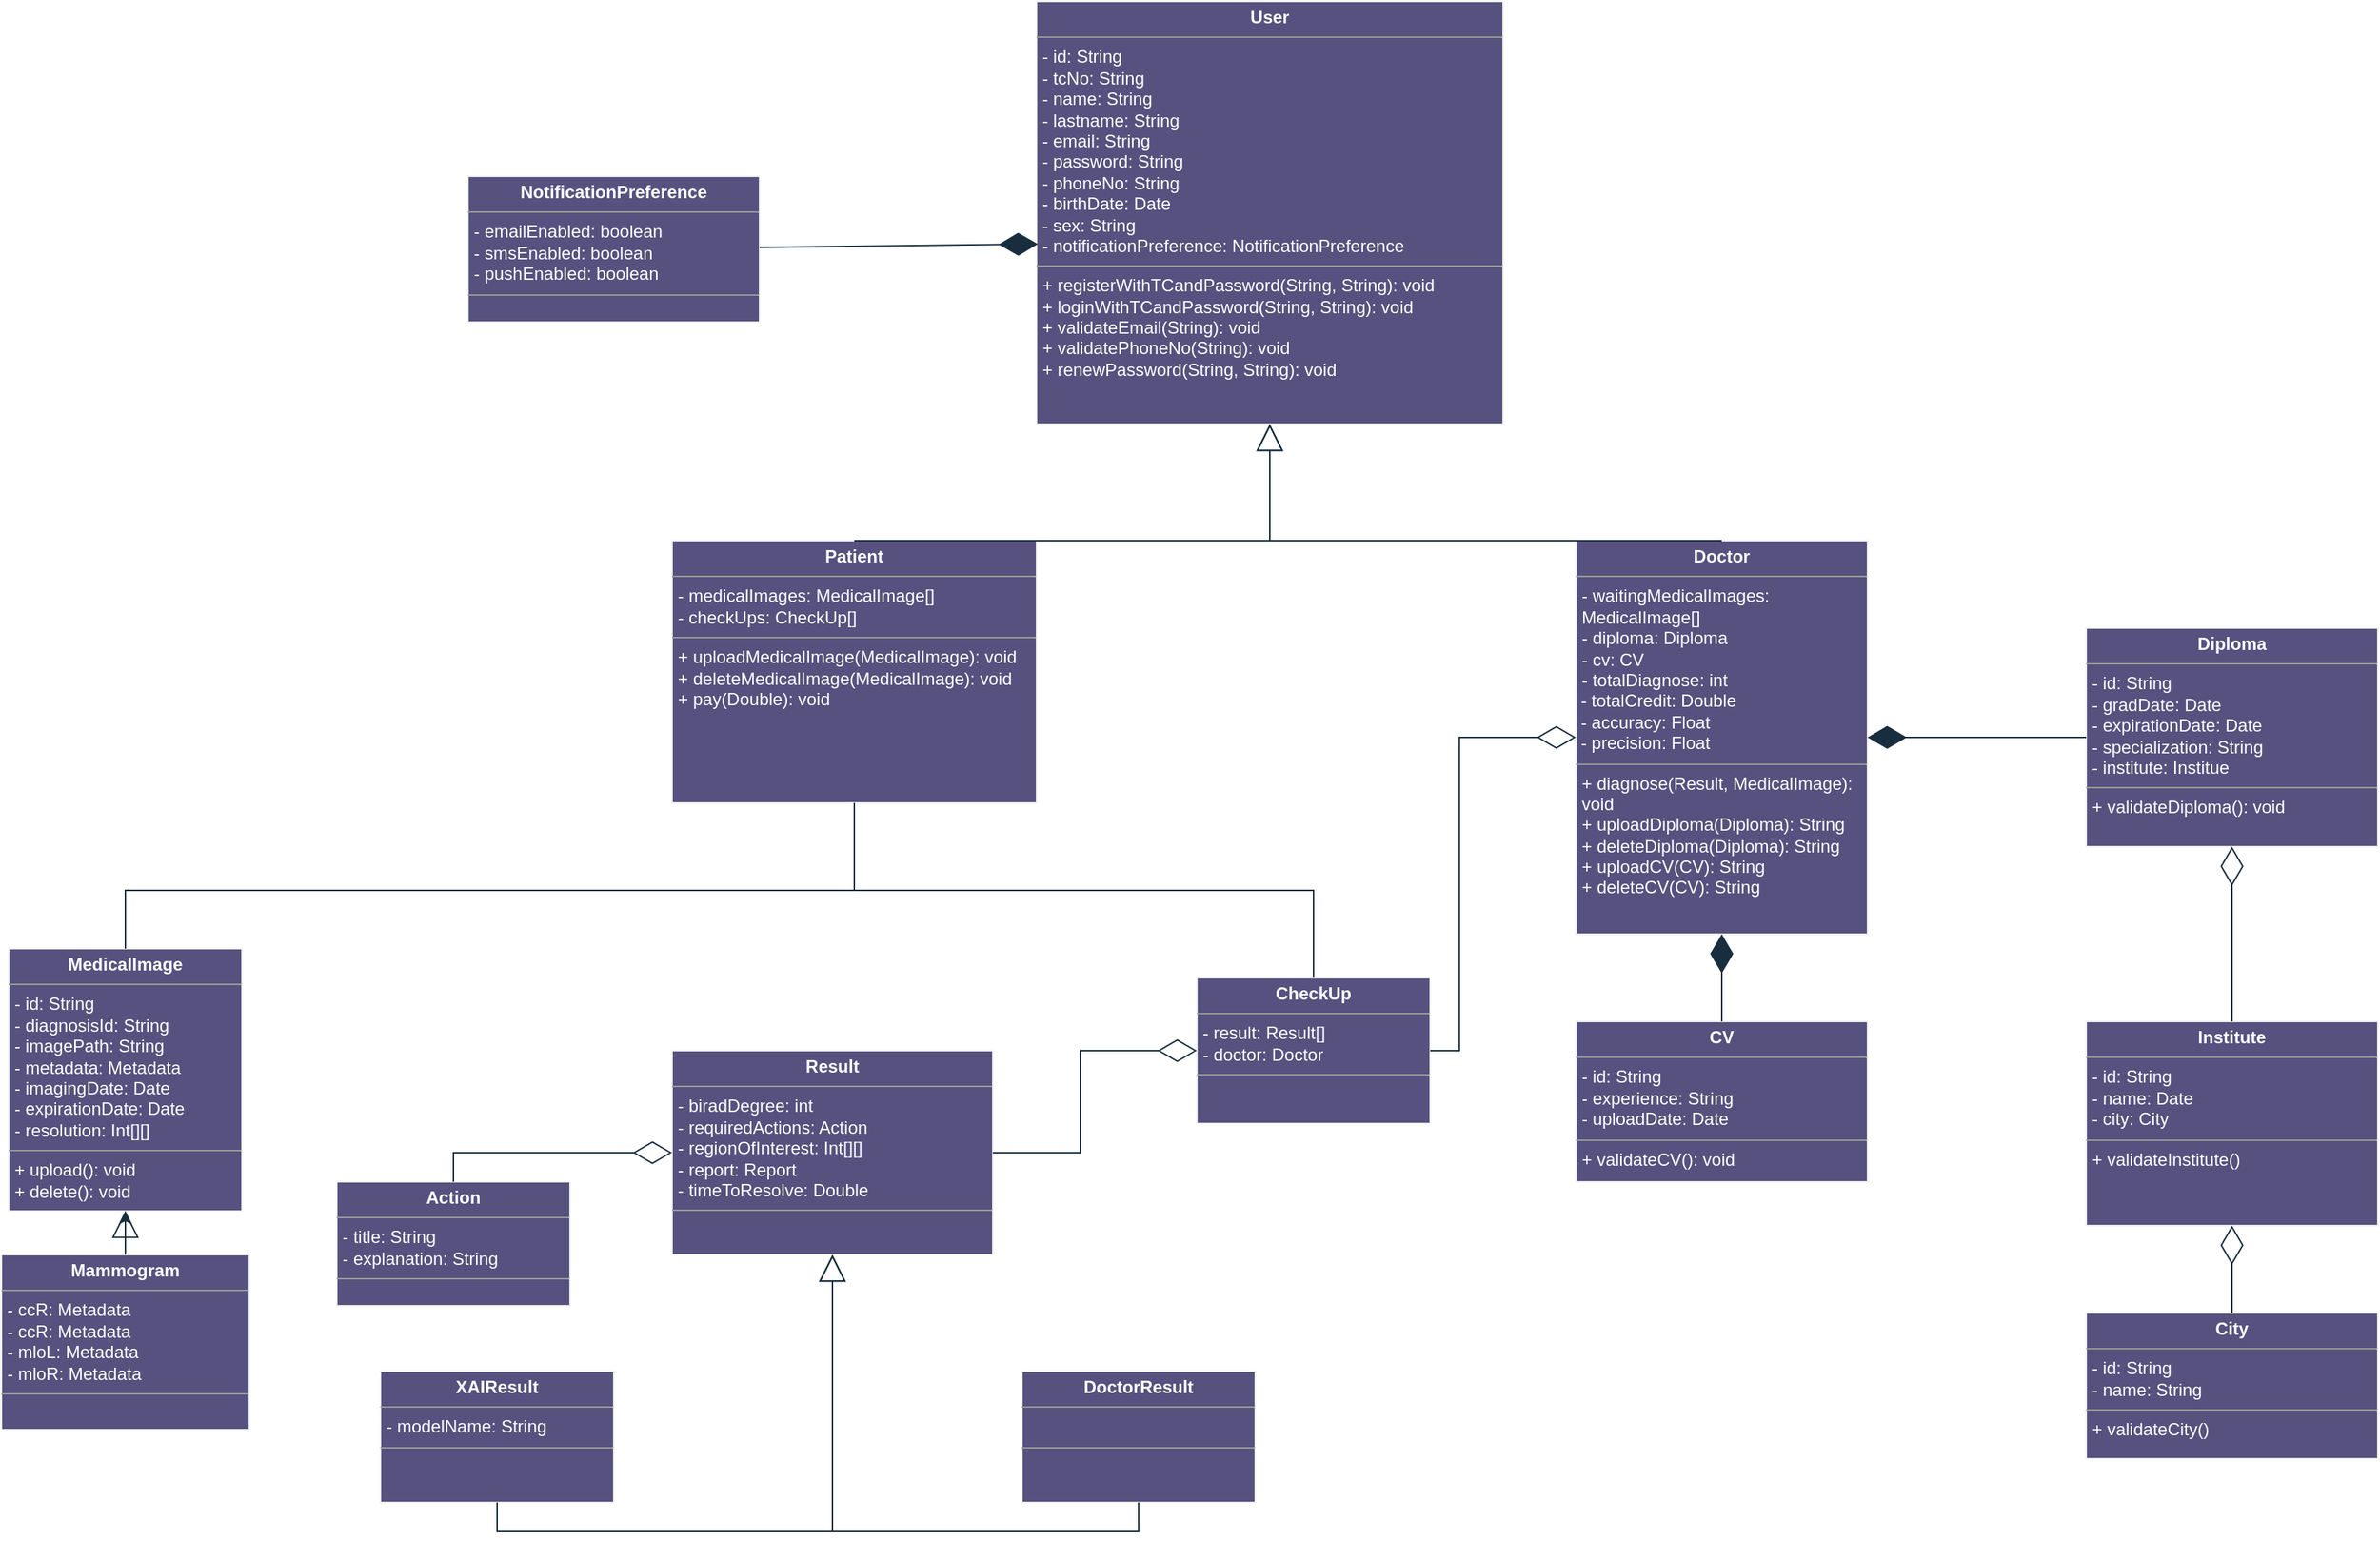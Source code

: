 <mxfile version="22.1.7" type="github">
  <diagram name="Page-1" id="C0edTxQISSR7YkT9q-Mf">
    <mxGraphModel dx="3859" dy="1335" grid="1" gridSize="10" guides="1" tooltips="1" connect="1" arrows="1" fold="1" page="1" pageScale="1" pageWidth="1169" pageHeight="827" background="none" math="0" shadow="0">
      <root>
        <mxCell id="0" />
        <mxCell id="1" parent="0" />
        <mxCell id="ESNyg1Bcx6jrkvFsVH8l-1" value="&lt;p style=&quot;margin:0px;margin-top:4px;text-align:center;&quot;&gt;&lt;b&gt;User&lt;/b&gt;&lt;/p&gt;&lt;hr size=&quot;1&quot;&gt;&lt;p style=&quot;margin:0px;margin-left:4px;&quot;&gt;- id: String&lt;/p&gt;&lt;p style=&quot;margin:0px;margin-left:4px;&quot;&gt;- tcNo: String&lt;/p&gt;&lt;p style=&quot;margin:0px;margin-left:4px;&quot;&gt;- name: String&lt;/p&gt;&lt;p style=&quot;margin:0px;margin-left:4px;&quot;&gt;- lastname: String&lt;/p&gt;&lt;p style=&quot;margin:0px;margin-left:4px;&quot;&gt;- email: String&lt;/p&gt;&lt;p style=&quot;margin:0px;margin-left:4px;&quot;&gt;- password: String&lt;/p&gt;&lt;p style=&quot;margin:0px;margin-left:4px;&quot;&gt;- phoneNo: String&lt;/p&gt;&lt;p style=&quot;margin:0px;margin-left:4px;&quot;&gt;- birthDate: Date&lt;/p&gt;&lt;p style=&quot;margin:0px;margin-left:4px;&quot;&gt;- sex: String&lt;/p&gt;&lt;p style=&quot;margin:0px;margin-left:4px;&quot;&gt;- notificationPreference: NotificationPreference&lt;/p&gt;&lt;hr size=&quot;1&quot;&gt;&lt;p style=&quot;margin:0px;margin-left:4px;&quot;&gt;+ registerWithTCandPassword(String, String): void&lt;/p&gt;&lt;p style=&quot;margin:0px;margin-left:4px;&quot;&gt;+ loginWithTCandPassword(String, String): void&lt;/p&gt;&lt;p style=&quot;margin:0px;margin-left:4px;&quot;&gt;+ validateEmail(String): void&lt;/p&gt;&lt;p style=&quot;margin:0px;margin-left:4px;&quot;&gt;+ validatePhoneNo(String): void&lt;/p&gt;&lt;p style=&quot;margin:0px;margin-left:4px;&quot;&gt;+ renewPassword(String, String): void&lt;/p&gt;" style="verticalAlign=top;align=left;overflow=fill;fontSize=12;fontFamily=Helvetica;html=1;whiteSpace=wrap;labelBackgroundColor=none;rounded=0;fillColor=#56517E;strokeColor=#EEEEEE;fontColor=#FFFFFF;" parent="1" vertex="1">
          <mxGeometry x="-120" y="130" width="320" height="290" as="geometry" />
        </mxCell>
        <mxCell id="Ly5rTBsL9am8pRCTYatH-5" value="&lt;p style=&quot;margin:0px;margin-top:4px;text-align:center;&quot;&gt;&lt;b&gt;Doctor&lt;/b&gt;&lt;/p&gt;&lt;hr size=&quot;1&quot;&gt;&lt;p style=&quot;margin:0px;margin-left:4px;&quot;&gt;- waitingMedicalImages: MedicalImage[]&lt;/p&gt;&lt;p style=&quot;margin:0px;margin-left:4px;&quot;&gt;- diploma: Diploma&lt;/p&gt;&lt;p style=&quot;margin:0px;margin-left:4px;&quot;&gt;- cv: CV&lt;/p&gt;&lt;p style=&quot;margin:0px;margin-left:4px;&quot;&gt;- totalDiagnose: int&lt;/p&gt;&amp;nbsp;- totalCredit: Double&lt;br&gt;&amp;nbsp;- accuracy: Float&lt;br&gt;&amp;nbsp;- precision: Float&lt;br&gt;&lt;hr size=&quot;1&quot;&gt;&lt;p style=&quot;margin:0px;margin-left:4px;&quot;&gt;+ diagnose(Result, MedicalImage): void&lt;/p&gt;&lt;p style=&quot;margin:0px;margin-left:4px;&quot;&gt;+ uploadDiploma(Diploma): String&lt;/p&gt;&lt;p style=&quot;margin:0px;margin-left:4px;&quot;&gt;+ deleteDiploma(Diploma): String&lt;/p&gt;&lt;p style=&quot;border-color: var(--border-color); margin: 0px 0px 0px 4px;&quot;&gt;+ uploadCV(CV): String&lt;/p&gt;&lt;p style=&quot;border-color: var(--border-color); margin: 0px 0px 0px 4px;&quot;&gt;+ deleteCV(CV): String&lt;/p&gt;" style="verticalAlign=top;align=left;overflow=fill;fontSize=12;fontFamily=Helvetica;html=1;whiteSpace=wrap;labelBackgroundColor=none;rounded=0;fillColor=#56517E;strokeColor=#EEEEEE;fontColor=#FFFFFF;" parent="1" vertex="1">
          <mxGeometry x="250" y="500" width="200" height="270" as="geometry" />
        </mxCell>
        <mxCell id="Ly5rTBsL9am8pRCTYatH-6" value="&lt;p style=&quot;margin:0px;margin-top:4px;text-align:center;&quot;&gt;&lt;b&gt;Patient&lt;/b&gt;&lt;/p&gt;&lt;hr size=&quot;1&quot;&gt;&lt;p style=&quot;margin:0px;margin-left:4px;&quot;&gt;- medicalImages: MedicalImage[]&lt;/p&gt;&lt;p style=&quot;margin:0px;margin-left:4px;&quot;&gt;- checkUps: CheckUp[]&lt;span style=&quot;background-color: initial;&quot;&gt;&lt;br&gt;&lt;/span&gt;&lt;/p&gt;&lt;hr size=&quot;1&quot;&gt;&lt;p style=&quot;margin:0px;margin-left:4px;&quot;&gt;+ uploadMedicalImage(MedicalImage): void&lt;/p&gt;&lt;p style=&quot;margin:0px;margin-left:4px;&quot;&gt;+ deleteMedicalImage(MedicalImage): void&lt;/p&gt;&lt;p style=&quot;margin:0px;margin-left:4px;&quot;&gt;+ pay(Double): void&lt;/p&gt;" style="verticalAlign=top;align=left;overflow=fill;fontSize=12;fontFamily=Helvetica;html=1;whiteSpace=wrap;labelBackgroundColor=none;rounded=0;fillColor=#56517E;strokeColor=#EEEEEE;fontColor=#FFFFFF;" parent="1" vertex="1">
          <mxGeometry x="-370" y="500" width="250" height="180" as="geometry" />
        </mxCell>
        <mxCell id="Ly5rTBsL9am8pRCTYatH-11" value="&lt;p style=&quot;margin:0px;margin-top:4px;text-align:center;&quot;&gt;&lt;b&gt;NotificationPreference&lt;/b&gt;&lt;/p&gt;&lt;hr size=&quot;1&quot;&gt;&lt;p style=&quot;margin:0px;margin-left:4px;&quot;&gt;- emailEnabled: boolean&lt;/p&gt;&lt;p style=&quot;margin:0px;margin-left:4px;&quot;&gt;- smsEnabled: boolean&lt;/p&gt;&lt;p style=&quot;margin:0px;margin-left:4px;&quot;&gt;&lt;span style=&quot;background-color: initial;&quot;&gt;- pushEnabled: boolean&lt;/span&gt;&lt;/p&gt;&lt;hr size=&quot;1&quot;&gt;&lt;p style=&quot;margin:0px;margin-left:4px;&quot;&gt;&lt;br&gt;&lt;/p&gt;" style="verticalAlign=top;align=left;overflow=fill;fontSize=12;fontFamily=Helvetica;html=1;whiteSpace=wrap;labelBackgroundColor=none;rounded=0;fillColor=#56517E;strokeColor=#EEEEEE;fontColor=#FFFFFF;" parent="1" vertex="1">
          <mxGeometry x="-510" y="250" width="200" height="100" as="geometry" />
        </mxCell>
        <mxCell id="P2__GVPc3QSUGddowUCa-7" value="" style="endArrow=diamondThin;endFill=1;endSize=24;html=1;rounded=0;entryX=0.003;entryY=0.574;entryDx=0;entryDy=0;entryPerimeter=0;labelBackgroundColor=none;fontColor=default;strokeColor=#182E3E;" parent="1" source="Ly5rTBsL9am8pRCTYatH-11" target="ESNyg1Bcx6jrkvFsVH8l-1" edge="1">
          <mxGeometry width="160" relative="1" as="geometry">
            <mxPoint x="310" y="338.14" as="sourcePoint" />
            <mxPoint x="102.88" y="341.85" as="targetPoint" />
          </mxGeometry>
        </mxCell>
        <mxCell id="P2__GVPc3QSUGddowUCa-8" value="&lt;p style=&quot;margin:0px;margin-top:4px;text-align:center;&quot;&gt;&lt;b&gt;CheckUp&lt;/b&gt;&lt;/p&gt;&lt;hr size=&quot;1&quot;&gt;&lt;p style=&quot;margin:0px;margin-left:4px;&quot;&gt;- result: Result[]&lt;/p&gt;&lt;p style=&quot;margin:0px;margin-left:4px;&quot;&gt;- doctor: Doctor&lt;/p&gt;&lt;hr size=&quot;1&quot;&gt;&lt;p style=&quot;margin:0px;margin-left:4px;&quot;&gt;&lt;br&gt;&lt;/p&gt;" style="verticalAlign=top;align=left;overflow=fill;fontSize=12;fontFamily=Helvetica;html=1;whiteSpace=wrap;labelBackgroundColor=none;rounded=0;fillColor=#56517E;strokeColor=#EEEEEE;fontColor=#FFFFFF;" parent="1" vertex="1">
          <mxGeometry x="-10" y="800" width="160" height="100" as="geometry" />
        </mxCell>
        <mxCell id="P2__GVPc3QSUGddowUCa-9" value="&lt;p style=&quot;margin:0px;margin-top:4px;text-align:center;&quot;&gt;&lt;b&gt;MedicalImage&lt;/b&gt;&lt;/p&gt;&lt;hr size=&quot;1&quot;&gt;&lt;p style=&quot;margin:0px;margin-left:4px;&quot;&gt;- id: String&lt;/p&gt;&lt;p style=&quot;margin:0px;margin-left:4px;&quot;&gt;- diagnosisId: String&lt;/p&gt;&lt;p style=&quot;margin:0px;margin-left:4px;&quot;&gt;- imagePath: String&lt;/p&gt;&lt;p style=&quot;margin:0px;margin-left:4px;&quot;&gt;- metadata: Metadata&lt;/p&gt;&lt;p style=&quot;margin:0px;margin-left:4px;&quot;&gt;- imagingDate: Date&lt;/p&gt;&lt;p style=&quot;margin:0px;margin-left:4px;&quot;&gt;- expirationDate: Date&lt;/p&gt;&lt;p style=&quot;margin:0px;margin-left:4px;&quot;&gt;- resolution: Int[][]&lt;/p&gt;&lt;hr size=&quot;1&quot;&gt;&lt;p style=&quot;margin:0px;margin-left:4px;&quot;&gt;+ upload(): void&lt;/p&gt;&lt;p style=&quot;margin:0px;margin-left:4px;&quot;&gt;+ delete(): void&lt;/p&gt;" style="verticalAlign=top;align=left;overflow=fill;fontSize=12;fontFamily=Helvetica;html=1;whiteSpace=wrap;labelBackgroundColor=none;rounded=0;fillColor=#56517E;strokeColor=#EEEEEE;fontColor=#FFFFFF;" parent="1" vertex="1">
          <mxGeometry x="-825" y="780" width="160" height="180" as="geometry" />
        </mxCell>
        <mxCell id="P2__GVPc3QSUGddowUCa-14" value="" style="endArrow=none;html=1;edgeStyle=orthogonalEdgeStyle;rounded=0;exitX=0.5;exitY=1;exitDx=0;exitDy=0;entryX=0.5;entryY=0;entryDx=0;entryDy=0;labelBackgroundColor=none;fontColor=default;strokeColor=#182E3E;" parent="1" source="Ly5rTBsL9am8pRCTYatH-6" target="P2__GVPc3QSUGddowUCa-8" edge="1">
          <mxGeometry relative="1" as="geometry">
            <mxPoint x="30" y="740" as="sourcePoint" />
            <mxPoint x="-10" y="900" as="targetPoint" />
          </mxGeometry>
        </mxCell>
        <mxCell id="P2__GVPc3QSUGddowUCa-15" value="1" style="edgeLabel;resizable=0;html=1;align=left;verticalAlign=bottom;labelBackgroundColor=none;rounded=0;fontColor=#FFFFFF;" parent="P2__GVPc3QSUGddowUCa-14" connectable="0" vertex="1">
          <mxGeometry x="-1" relative="1" as="geometry">
            <mxPoint x="-20" y="20" as="offset" />
          </mxGeometry>
        </mxCell>
        <mxCell id="P2__GVPc3QSUGddowUCa-16" value="*" style="edgeLabel;resizable=0;html=1;align=right;verticalAlign=bottom;fontSize=19;labelBackgroundColor=none;rounded=0;fontColor=#FFFFFF;" parent="P2__GVPc3QSUGddowUCa-14" connectable="0" vertex="1">
          <mxGeometry x="1" relative="1" as="geometry">
            <mxPoint x="10" as="offset" />
          </mxGeometry>
        </mxCell>
        <mxCell id="P2__GVPc3QSUGddowUCa-17" value="" style="endArrow=none;html=1;edgeStyle=orthogonalEdgeStyle;rounded=0;exitX=0.5;exitY=1;exitDx=0;exitDy=0;entryX=0.5;entryY=0;entryDx=0;entryDy=0;labelBackgroundColor=none;fontColor=default;strokeColor=#182E3E;" parent="1" source="Ly5rTBsL9am8pRCTYatH-6" target="P2__GVPc3QSUGddowUCa-9" edge="1">
          <mxGeometry relative="1" as="geometry">
            <mxPoint x="-4" y="720" as="sourcePoint" />
            <mxPoint x="200" y="800" as="targetPoint" />
            <Array as="points">
              <mxPoint x="-240" y="740" />
              <mxPoint x="80" y="740" />
            </Array>
          </mxGeometry>
        </mxCell>
        <mxCell id="P2__GVPc3QSUGddowUCa-18" value="1" style="edgeLabel;resizable=0;html=1;align=left;verticalAlign=bottom;labelBackgroundColor=none;rounded=0;fontColor=#FFFFFF;" parent="P2__GVPc3QSUGddowUCa-17" connectable="0" vertex="1">
          <mxGeometry x="-1" relative="1" as="geometry">
            <mxPoint y="20" as="offset" />
          </mxGeometry>
        </mxCell>
        <mxCell id="P2__GVPc3QSUGddowUCa-19" value="*" style="edgeLabel;resizable=0;html=1;align=right;verticalAlign=bottom;fontSize=19;labelBackgroundColor=none;rounded=0;fontColor=#FFFFFF;" parent="P2__GVPc3QSUGddowUCa-17" connectable="0" vertex="1">
          <mxGeometry x="1" relative="1" as="geometry">
            <mxPoint x="-10" as="offset" />
          </mxGeometry>
        </mxCell>
        <mxCell id="wbwyVopuhJfo_vuKF2Iz-1" value="&lt;p style=&quot;margin:0px;margin-top:4px;text-align:center;&quot;&gt;&lt;b&gt;Diploma&lt;/b&gt;&lt;/p&gt;&lt;hr size=&quot;1&quot;&gt;&lt;p style=&quot;margin:0px;margin-left:4px;&quot;&gt;- id: String&lt;/p&gt;&lt;p style=&quot;margin:0px;margin-left:4px;&quot;&gt;&lt;span style=&quot;background-color: initial;&quot;&gt;- gradDate: Date&amp;nbsp;&lt;/span&gt;&lt;/p&gt;&lt;p style=&quot;margin:0px;margin-left:4px;&quot;&gt;&lt;span style=&quot;background-color: initial;&quot;&gt;- expirationDate: Date&lt;/span&gt;&lt;/p&gt;&lt;p style=&quot;margin:0px;margin-left:4px;&quot;&gt;&lt;span style=&quot;background-color: initial;&quot;&gt;- specialization: String&lt;/span&gt;&lt;/p&gt;&lt;p style=&quot;margin:0px;margin-left:4px;&quot;&gt;&lt;span style=&quot;background-color: initial;&quot;&gt;- institute: Institue&lt;/span&gt;&lt;/p&gt;&lt;hr size=&quot;1&quot;&gt;&lt;p style=&quot;margin:0px;margin-left:4px;&quot;&gt;+ validateDiploma(): void&lt;/p&gt;" style="verticalAlign=top;align=left;overflow=fill;fontSize=12;fontFamily=Helvetica;html=1;whiteSpace=wrap;labelBackgroundColor=none;rounded=0;fillColor=#56517E;strokeColor=#EEEEEE;fontColor=#FFFFFF;" parent="1" vertex="1">
          <mxGeometry x="600" y="560" width="200" height="150" as="geometry" />
        </mxCell>
        <mxCell id="wbwyVopuhJfo_vuKF2Iz-2" value="" style="endArrow=diamondThin;endFill=1;endSize=24;html=1;rounded=0;entryX=1;entryY=0.5;entryDx=0;entryDy=0;exitX=0;exitY=0.5;exitDx=0;exitDy=0;labelBackgroundColor=none;fontColor=default;strokeColor=#182E3E;" parent="1" source="wbwyVopuhJfo_vuKF2Iz-1" target="Ly5rTBsL9am8pRCTYatH-5" edge="1">
          <mxGeometry width="160" relative="1" as="geometry">
            <mxPoint x="350" y="673" as="sourcePoint" />
            <mxPoint x="541" y="670" as="targetPoint" />
          </mxGeometry>
        </mxCell>
        <mxCell id="wbwyVopuhJfo_vuKF2Iz-3" value="&lt;p style=&quot;margin:0px;margin-top:4px;text-align:center;&quot;&gt;&lt;b&gt;Institute&lt;/b&gt;&lt;/p&gt;&lt;hr size=&quot;1&quot;&gt;&lt;p style=&quot;margin:0px;margin-left:4px;&quot;&gt;- id: String&lt;/p&gt;&lt;p style=&quot;margin:0px;margin-left:4px;&quot;&gt;&lt;span style=&quot;background-color: initial;&quot;&gt;- name: Date&lt;/span&gt;&lt;/p&gt;&lt;p style=&quot;margin:0px;margin-left:4px;&quot;&gt;&lt;span style=&quot;background-color: initial;&quot;&gt;- city: City&amp;nbsp;&lt;/span&gt;&lt;/p&gt;&lt;hr size=&quot;1&quot;&gt;&lt;p style=&quot;margin:0px;margin-left:4px;&quot;&gt;+ validateInstitute()&lt;/p&gt;" style="verticalAlign=top;align=left;overflow=fill;fontSize=12;fontFamily=Helvetica;html=1;whiteSpace=wrap;labelBackgroundColor=none;rounded=0;fillColor=#56517E;strokeColor=#EEEEEE;fontColor=#FFFFFF;" parent="1" vertex="1">
          <mxGeometry x="600" y="830" width="200" height="140" as="geometry" />
        </mxCell>
        <mxCell id="wbwyVopuhJfo_vuKF2Iz-5" value="&lt;p style=&quot;margin:0px;margin-top:4px;text-align:center;&quot;&gt;&lt;b&gt;City&lt;/b&gt;&lt;/p&gt;&lt;hr size=&quot;1&quot;&gt;&lt;p style=&quot;margin:0px;margin-left:4px;&quot;&gt;- id: String&lt;/p&gt;&lt;p style=&quot;margin:0px;margin-left:4px;&quot;&gt;&lt;span style=&quot;background-color: initial;&quot;&gt;- name: String&lt;/span&gt;&lt;/p&gt;&lt;hr size=&quot;1&quot;&gt;&lt;p style=&quot;margin:0px;margin-left:4px;&quot;&gt;+ validateCity()&lt;/p&gt;" style="verticalAlign=top;align=left;overflow=fill;fontSize=12;fontFamily=Helvetica;html=1;whiteSpace=wrap;labelBackgroundColor=none;rounded=0;fillColor=#56517E;strokeColor=#EEEEEE;fontColor=#FFFFFF;" parent="1" vertex="1">
          <mxGeometry x="600" y="1030" width="200" height="100" as="geometry" />
        </mxCell>
        <mxCell id="wbwyVopuhJfo_vuKF2Iz-7" value="&lt;p style=&quot;margin:0px;margin-top:4px;text-align:center;&quot;&gt;&lt;b&gt;CV&lt;/b&gt;&lt;/p&gt;&lt;hr size=&quot;1&quot;&gt;&lt;p style=&quot;margin:0px;margin-left:4px;&quot;&gt;- id: String&lt;/p&gt;&lt;p style=&quot;margin:0px;margin-left:4px;&quot;&gt;&lt;span style=&quot;background-color: initial;&quot;&gt;- experience: String&amp;nbsp;&lt;/span&gt;&lt;/p&gt;&lt;p style=&quot;margin:0px;margin-left:4px;&quot;&gt;&lt;span style=&quot;background-color: initial;&quot;&gt;- uploadDate: Date&lt;/span&gt;&lt;/p&gt;&lt;hr size=&quot;1&quot;&gt;&lt;p style=&quot;margin:0px;margin-left:4px;&quot;&gt;+ validateCV(): void&lt;/p&gt;" style="verticalAlign=top;align=left;overflow=fill;fontSize=12;fontFamily=Helvetica;html=1;whiteSpace=wrap;labelBackgroundColor=none;rounded=0;fillColor=#56517E;strokeColor=#EEEEEE;fontColor=#FFFFFF;" parent="1" vertex="1">
          <mxGeometry x="250" y="830" width="200" height="110" as="geometry" />
        </mxCell>
        <mxCell id="wbwyVopuhJfo_vuKF2Iz-9" value="" style="endArrow=diamondThin;endFill=1;endSize=24;html=1;rounded=0;entryX=0.5;entryY=1;entryDx=0;entryDy=0;exitX=0.5;exitY=0;exitDx=0;exitDy=0;labelBackgroundColor=none;fontColor=default;strokeColor=#182E3E;" parent="1" source="wbwyVopuhJfo_vuKF2Iz-7" target="Ly5rTBsL9am8pRCTYatH-5" edge="1">
          <mxGeometry width="160" relative="1" as="geometry">
            <mxPoint x="437.8" y="800" as="sourcePoint" />
            <mxPoint x="297.8" y="820" as="targetPoint" />
          </mxGeometry>
        </mxCell>
        <mxCell id="hETQfLVwXvhiqPciw-ME-5" value="" style="edgeStyle=orthogonalEdgeStyle;rounded=0;orthogonalLoop=1;jettySize=auto;html=1;labelBackgroundColor=none;fontColor=default;strokeColor=#182E3E;" parent="1" source="wbwyVopuhJfo_vuKF2Iz-10" target="P2__GVPc3QSUGddowUCa-9" edge="1">
          <mxGeometry relative="1" as="geometry" />
        </mxCell>
        <mxCell id="wbwyVopuhJfo_vuKF2Iz-10" value="&lt;p style=&quot;margin:0px;margin-top:4px;text-align:center;&quot;&gt;&lt;b&gt;Mammogram&lt;/b&gt;&lt;/p&gt;&lt;hr size=&quot;1&quot;&gt;&lt;p style=&quot;margin:0px;margin-left:4px;&quot;&gt;- ccR: Metadata&lt;/p&gt;&lt;p style=&quot;margin:0px;margin-left:4px;&quot;&gt;- ccR: Metadata&lt;/p&gt;&lt;p style=&quot;margin:0px;margin-left:4px;&quot;&gt;- mloL: Metadata&lt;/p&gt;&lt;p style=&quot;margin:0px;margin-left:4px;&quot;&gt;- mloR: Metadata&lt;/p&gt;&lt;hr size=&quot;1&quot;&gt;&lt;p style=&quot;margin:0px;margin-left:4px;&quot;&gt;&lt;br&gt;&lt;/p&gt;" style="verticalAlign=top;align=left;overflow=fill;fontSize=12;fontFamily=Helvetica;html=1;whiteSpace=wrap;labelBackgroundColor=none;rounded=0;fillColor=#56517E;strokeColor=#EEEEEE;fontColor=#FFFFFF;" parent="1" vertex="1">
          <mxGeometry x="-830" y="990" width="170" height="120" as="geometry" />
        </mxCell>
        <mxCell id="wbwyVopuhJfo_vuKF2Iz-17" value="" style="endArrow=diamondThin;endFill=0;endSize=24;html=1;rounded=0;entryX=0.5;entryY=1;entryDx=0;entryDy=0;exitX=0.5;exitY=0;exitDx=0;exitDy=0;labelBackgroundColor=none;fontColor=default;strokeColor=#182E3E;" parent="1" source="wbwyVopuhJfo_vuKF2Iz-3" target="wbwyVopuhJfo_vuKF2Iz-1" edge="1">
          <mxGeometry width="160" relative="1" as="geometry">
            <mxPoint x="390" y="760" as="sourcePoint" />
            <mxPoint x="550" y="760" as="targetPoint" />
          </mxGeometry>
        </mxCell>
        <mxCell id="wbwyVopuhJfo_vuKF2Iz-18" value="" style="endArrow=diamondThin;endFill=0;endSize=24;html=1;rounded=0;entryX=0.5;entryY=1;entryDx=0;entryDy=0;exitX=0.5;exitY=0;exitDx=0;exitDy=0;labelBackgroundColor=none;fontColor=default;strokeColor=#182E3E;" parent="1" source="wbwyVopuhJfo_vuKF2Iz-5" target="wbwyVopuhJfo_vuKF2Iz-3" edge="1">
          <mxGeometry width="160" relative="1" as="geometry">
            <mxPoint x="930" y="645" as="sourcePoint" />
            <mxPoint x="810" y="645" as="targetPoint" />
          </mxGeometry>
        </mxCell>
        <mxCell id="wbwyVopuhJfo_vuKF2Iz-21" value="" style="endArrow=block;endSize=16;endFill=0;html=1;rounded=0;entryX=0.5;entryY=1;entryDx=0;entryDy=0;exitX=0.5;exitY=0;exitDx=0;exitDy=0;labelBackgroundColor=none;fontColor=default;strokeColor=#182E3E;" parent="1" source="Ly5rTBsL9am8pRCTYatH-6" target="ESNyg1Bcx6jrkvFsVH8l-1" edge="1">
          <mxGeometry x="0.125" y="-70" width="160" relative="1" as="geometry">
            <mxPoint x="-110" y="540" as="sourcePoint" />
            <mxPoint x="50" y="540" as="targetPoint" />
            <Array as="points">
              <mxPoint x="40" y="500" />
            </Array>
            <mxPoint x="-1" as="offset" />
          </mxGeometry>
        </mxCell>
        <mxCell id="wbwyVopuhJfo_vuKF2Iz-23" value="" style="endArrow=block;endSize=16;endFill=0;html=1;rounded=0;entryX=0.5;entryY=1;entryDx=0;entryDy=0;exitX=0.5;exitY=0;exitDx=0;exitDy=0;labelBackgroundColor=none;fontColor=default;strokeColor=#182E3E;" parent="1" source="Ly5rTBsL9am8pRCTYatH-5" target="ESNyg1Bcx6jrkvFsVH8l-1" edge="1">
          <mxGeometry x="0.125" y="-70" width="160" relative="1" as="geometry">
            <mxPoint x="-100" y="550" as="sourcePoint" />
            <mxPoint x="50" y="430" as="targetPoint" />
            <mxPoint x="-1" as="offset" />
            <Array as="points">
              <mxPoint x="40" y="500" />
            </Array>
          </mxGeometry>
        </mxCell>
        <mxCell id="wbwyVopuhJfo_vuKF2Iz-24" value="" style="endArrow=block;endSize=16;endFill=0;html=1;rounded=0;exitX=0.5;exitY=0;exitDx=0;exitDy=0;entryX=0.5;entryY=1;entryDx=0;entryDy=0;labelBackgroundColor=none;fontColor=default;strokeColor=#182E3E;" parent="1" source="wbwyVopuhJfo_vuKF2Iz-10" target="P2__GVPc3QSUGddowUCa-9" edge="1">
          <mxGeometry x="0.125" y="-70" width="160" relative="1" as="geometry">
            <mxPoint x="-925" y="1040" as="sourcePoint" />
            <mxPoint x="-785" y="1040" as="targetPoint" />
            <mxPoint x="-1" as="offset" />
          </mxGeometry>
        </mxCell>
        <mxCell id="wbwyVopuhJfo_vuKF2Iz-25" value="&lt;p style=&quot;margin:0px;margin-top:4px;text-align:center;&quot;&gt;&lt;b&gt;Result&lt;/b&gt;&lt;/p&gt;&lt;hr size=&quot;1&quot;&gt;&lt;p style=&quot;margin:0px;margin-left:4px;&quot;&gt;- biradDegree: int&lt;/p&gt;&lt;p style=&quot;margin:0px;margin-left:4px;&quot;&gt;- requiredActions: Action&amp;nbsp;&lt;/p&gt;&lt;p style=&quot;margin:0px;margin-left:4px;&quot;&gt;- regionOfInterest: Int[][]&lt;/p&gt;&lt;p style=&quot;margin:0px;margin-left:4px;&quot;&gt;- report: Report&amp;nbsp;&lt;/p&gt;&lt;p style=&quot;margin:0px;margin-left:4px;&quot;&gt;- timeToResolve: Double&lt;/p&gt;&lt;hr size=&quot;1&quot;&gt;&lt;p style=&quot;margin:0px;margin-left:4px;&quot;&gt;&lt;br&gt;&lt;/p&gt;" style="verticalAlign=top;align=left;overflow=fill;fontSize=12;fontFamily=Helvetica;html=1;whiteSpace=wrap;labelBackgroundColor=none;rounded=0;fillColor=#56517E;strokeColor=#EEEEEE;fontColor=#FFFFFF;" parent="1" vertex="1">
          <mxGeometry x="-370" y="850" width="220" height="140" as="geometry" />
        </mxCell>
        <mxCell id="wbwyVopuhJfo_vuKF2Iz-30" value="" style="endArrow=diamondThin;endFill=0;endSize=24;html=1;rounded=0;exitX=1;exitY=0.5;exitDx=0;exitDy=0;entryX=0;entryY=0.5;entryDx=0;entryDy=0;labelBackgroundColor=none;fontColor=default;strokeColor=#182E3E;" parent="1" source="P2__GVPc3QSUGddowUCa-8" target="Ly5rTBsL9am8pRCTYatH-5" edge="1">
          <mxGeometry width="160" relative="1" as="geometry">
            <mxPoint x="-170" y="750" as="sourcePoint" />
            <mxPoint x="247" y="614" as="targetPoint" />
            <Array as="points">
              <mxPoint x="170" y="850" />
              <mxPoint x="170" y="635" />
            </Array>
          </mxGeometry>
        </mxCell>
        <mxCell id="wbwyVopuhJfo_vuKF2Iz-31" value="" style="endArrow=diamondThin;endFill=0;endSize=24;html=1;rounded=0;exitX=1;exitY=0.5;exitDx=0;exitDy=0;entryX=0;entryY=0.5;entryDx=0;entryDy=0;labelBackgroundColor=none;fontColor=default;strokeColor=#182E3E;" parent="1" source="wbwyVopuhJfo_vuKF2Iz-25" target="P2__GVPc3QSUGddowUCa-8" edge="1">
          <mxGeometry width="160" relative="1" as="geometry">
            <mxPoint x="-60" y="920" as="sourcePoint" />
            <mxPoint x="60" y="900" as="targetPoint" />
            <Array as="points">
              <mxPoint x="-90" y="920" />
              <mxPoint x="-90" y="850" />
            </Array>
          </mxGeometry>
        </mxCell>
        <mxCell id="hETQfLVwXvhiqPciw-ME-1" value="&lt;p style=&quot;margin:0px;margin-top:4px;text-align:center;&quot;&gt;&lt;b&gt;Action&lt;/b&gt;&lt;/p&gt;&lt;hr size=&quot;1&quot;&gt;&lt;p style=&quot;margin:0px;margin-left:4px;&quot;&gt;- title: String&lt;/p&gt;&lt;p style=&quot;margin:0px;margin-left:4px;&quot;&gt;- explanation: String&amp;nbsp;&lt;/p&gt;&lt;hr size=&quot;1&quot;&gt;&lt;p style=&quot;margin:0px;margin-left:4px;&quot;&gt;&lt;br&gt;&lt;/p&gt;" style="verticalAlign=top;align=left;overflow=fill;fontSize=12;fontFamily=Helvetica;html=1;whiteSpace=wrap;labelBackgroundColor=none;rounded=0;fillColor=#56517E;strokeColor=#EEEEEE;fontColor=#FFFFFF;" parent="1" vertex="1">
          <mxGeometry x="-600" y="940" width="160" height="85" as="geometry" />
        </mxCell>
        <mxCell id="hETQfLVwXvhiqPciw-ME-2" value="" style="endArrow=diamondThin;endFill=0;endSize=24;html=1;rounded=0;entryX=0;entryY=0.5;entryDx=0;entryDy=0;exitX=0.5;exitY=0;exitDx=0;exitDy=0;labelBackgroundColor=none;fontColor=default;strokeColor=#182E3E;" parent="1" source="hETQfLVwXvhiqPciw-ME-1" target="wbwyVopuhJfo_vuKF2Iz-25" edge="1">
          <mxGeometry width="160" relative="1" as="geometry">
            <mxPoint x="-310" y="930" as="sourcePoint" />
            <mxPoint x="-150" y="930" as="targetPoint" />
            <Array as="points">
              <mxPoint x="-520" y="920" />
            </Array>
          </mxGeometry>
        </mxCell>
        <mxCell id="hETQfLVwXvhiqPciw-ME-3" value="&lt;p style=&quot;margin:0px;margin-top:4px;text-align:center;&quot;&gt;&lt;b&gt;XAIResult&lt;/b&gt;&lt;/p&gt;&lt;hr size=&quot;1&quot;&gt;&lt;p style=&quot;margin:0px;margin-left:4px;&quot;&gt;- modelName: String&lt;/p&gt;&lt;hr size=&quot;1&quot;&gt;&lt;p style=&quot;margin:0px;margin-left:4px;&quot;&gt;&lt;br&gt;&lt;/p&gt;" style="verticalAlign=top;align=left;overflow=fill;fontSize=12;fontFamily=Helvetica;html=1;whiteSpace=wrap;labelBackgroundColor=none;rounded=0;fillColor=#56517E;strokeColor=#EEEEEE;fontColor=#FFFFFF;" parent="1" vertex="1">
          <mxGeometry x="-570" y="1070" width="160" height="90" as="geometry" />
        </mxCell>
        <mxCell id="hETQfLVwXvhiqPciw-ME-4" value="&lt;p style=&quot;margin:0px;margin-top:4px;text-align:center;&quot;&gt;&lt;b&gt;DoctorResult&lt;/b&gt;&lt;/p&gt;&lt;hr size=&quot;1&quot;&gt;&lt;p style=&quot;margin:0px;margin-left:4px;&quot;&gt;&lt;br&gt;&lt;/p&gt;&lt;hr size=&quot;1&quot;&gt;&lt;p style=&quot;margin:0px;margin-left:4px;&quot;&gt;&lt;br&gt;&lt;/p&gt;" style="verticalAlign=top;align=left;overflow=fill;fontSize=12;fontFamily=Helvetica;html=1;whiteSpace=wrap;labelBackgroundColor=none;rounded=0;fillColor=#56517E;strokeColor=#EEEEEE;fontColor=#FFFFFF;" parent="1" vertex="1">
          <mxGeometry x="-130" y="1070" width="160" height="90" as="geometry" />
        </mxCell>
        <mxCell id="hETQfLVwXvhiqPciw-ME-6" value="" style="endArrow=block;endSize=16;endFill=0;html=1;rounded=0;exitX=0.5;exitY=1;exitDx=0;exitDy=0;entryX=0.5;entryY=1;entryDx=0;entryDy=0;labelBackgroundColor=none;fontColor=default;strokeColor=#182E3E;" parent="1" source="hETQfLVwXvhiqPciw-ME-3" target="wbwyVopuhJfo_vuKF2Iz-25" edge="1">
          <mxGeometry x="0.125" y="-70" width="160" relative="1" as="geometry">
            <mxPoint x="-120" y="1220" as="sourcePoint" />
            <mxPoint x="-160" y="1050" as="targetPoint" />
            <mxPoint x="-1" as="offset" />
            <Array as="points">
              <mxPoint x="-490" y="1180" />
              <mxPoint x="-260" y="1180" />
            </Array>
          </mxGeometry>
        </mxCell>
        <mxCell id="hETQfLVwXvhiqPciw-ME-7" value="" style="endArrow=block;endSize=16;endFill=0;html=1;rounded=0;exitX=0.5;exitY=1;exitDx=0;exitDy=0;entryX=0.5;entryY=1;entryDx=0;entryDy=0;labelBackgroundColor=none;fontColor=default;strokeColor=#182E3E;" parent="1" edge="1" target="wbwyVopuhJfo_vuKF2Iz-25" source="hETQfLVwXvhiqPciw-ME-4">
          <mxGeometry x="0.125" y="-70" width="160" relative="1" as="geometry">
            <mxPoint x="236.22" y="1220" as="sourcePoint" />
            <mxPoint x="60" y="1160.98" as="targetPoint" />
            <mxPoint x="-1" as="offset" />
            <Array as="points">
              <mxPoint x="-50" y="1180" />
              <mxPoint x="-260" y="1180" />
            </Array>
          </mxGeometry>
        </mxCell>
      </root>
    </mxGraphModel>
  </diagram>
</mxfile>

